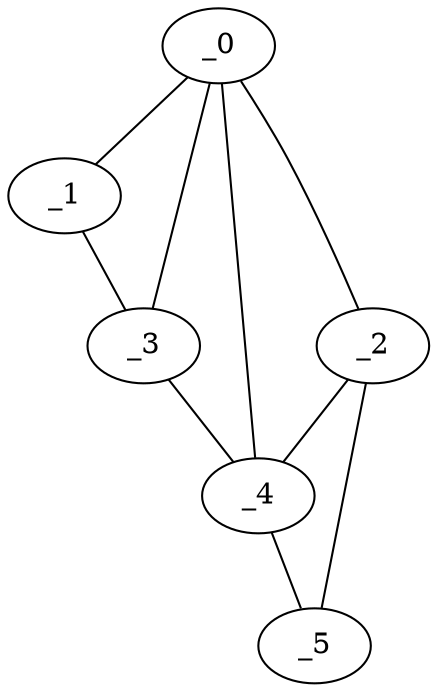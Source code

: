graph "obj36__125.gxl" {
	_0	 [x=57,
		y=62];
	_1	 [x=69,
		y=102];
	_0 -- _1	 [valence=1];
	_2	 [x=70,
		y=24];
	_0 -- _2	 [valence=1];
	_3	 [x=72,
		y=103];
	_0 -- _3	 [valence=2];
	_4	 [x=115,
		y=100];
	_0 -- _4	 [valence=2];
	_1 -- _3	 [valence=1];
	_2 -- _4	 [valence=2];
	_5	 [x=125,
		y=96];
	_2 -- _5	 [valence=1];
	_3 -- _4	 [valence=1];
	_4 -- _5	 [valence=1];
}
